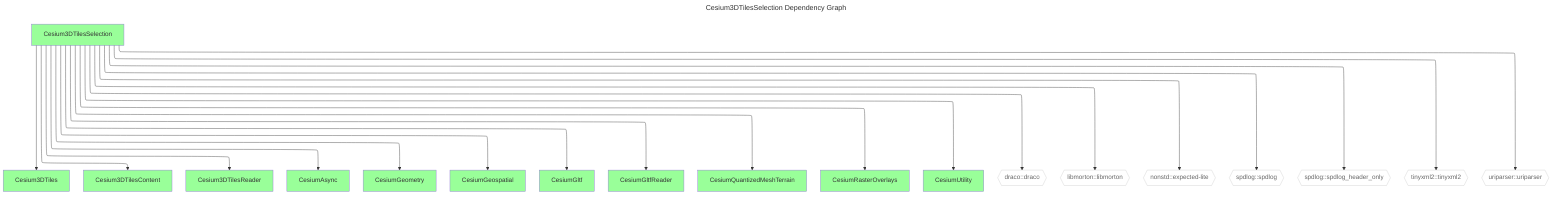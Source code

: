 ---
config:
  layout: elk
title: Cesium3DTilesSelection Dependency Graph
---
graph TD
  classDef dependencyNode fill:#fff,stroke:#ccc,color:#666
  classDef libraryNode fill:#9f9
  Cesium3DTilesSelection[Cesium3DTilesSelection] --> Cesium3DTiles[Cesium3DTiles]
  Cesium3DTilesSelection[Cesium3DTilesSelection] --> Cesium3DTilesContent[Cesium3DTilesContent]
  Cesium3DTilesSelection[Cesium3DTilesSelection] --> Cesium3DTilesReader[Cesium3DTilesReader]
  Cesium3DTilesSelection[Cesium3DTilesSelection] --> CesiumAsync[CesiumAsync]
  Cesium3DTilesSelection[Cesium3DTilesSelection] --> CesiumGeometry[CesiumGeometry]
  Cesium3DTilesSelection[Cesium3DTilesSelection] --> CesiumGeospatial[CesiumGeospatial]
  Cesium3DTilesSelection[Cesium3DTilesSelection] --> CesiumGltf[CesiumGltf]
  Cesium3DTilesSelection[Cesium3DTilesSelection] --> CesiumGltfReader[CesiumGltfReader]
  Cesium3DTilesSelection[Cesium3DTilesSelection] --> CesiumQuantizedMeshTerrain[CesiumQuantizedMeshTerrain]
  Cesium3DTilesSelection[Cesium3DTilesSelection] --> CesiumRasterOverlays[CesiumRasterOverlays]
  Cesium3DTilesSelection[Cesium3DTilesSelection] --> CesiumUtility[CesiumUtility]
  Cesium3DTilesSelection[Cesium3DTilesSelection] --> draco_draco{{draco::draco}}
  Cesium3DTilesSelection[Cesium3DTilesSelection] --> libmorton_libmorton{{libmorton::libmorton}}
  Cesium3DTilesSelection[Cesium3DTilesSelection] --> nonstd_expected-lite{{nonstd::expected-lite}}
  Cesium3DTilesSelection[Cesium3DTilesSelection] --> spdlog_spdlog{{spdlog::spdlog}}
  Cesium3DTilesSelection[Cesium3DTilesSelection] --> spdlog_spdlog_header_only{{spdlog::spdlog_header_only}}
  Cesium3DTilesSelection[Cesium3DTilesSelection] --> tinyxml2_tinyxml2{{tinyxml2::tinyxml2}}
  Cesium3DTilesSelection[Cesium3DTilesSelection] --> uriparser_uriparser{{uriparser::uriparser}}
  class draco_draco,libmorton_libmorton,nonstd_expected-lite,spdlog_spdlog,spdlog_spdlog_header_only,tinyxml2_tinyxml2,uriparser_uriparser dependencyNode
  class Cesium3DTiles,Cesium3DTilesContent,Cesium3DTilesReader,CesiumAsync,CesiumGeometry,CesiumGeospatial,CesiumGltf,CesiumGltfReader,CesiumQuantizedMeshTerrain,CesiumRasterOverlays,CesiumUtility,Cesium3DTilesSelection libraryNode
